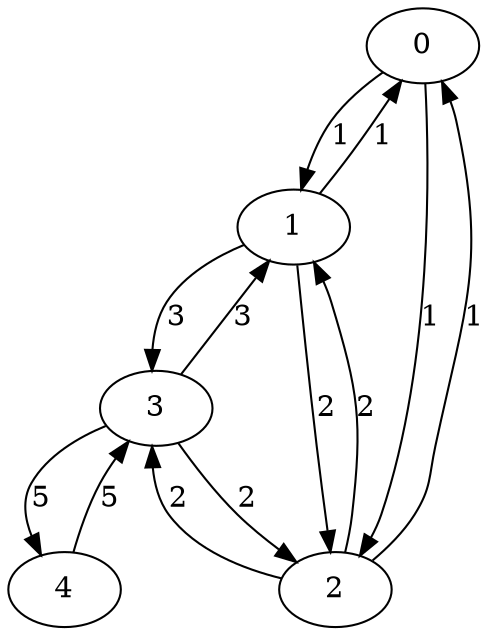 digraph A{
0->1[label=1]
0->2[label=1]
1->2[label=2]
1->3[label=3]
2->3[label=2]
3->4[label=5]
1->0[label=1]
2->0[label=1]
2->1[label=2]
3->1[label=3]
3->2[label=2]
4->3[label=5]
}